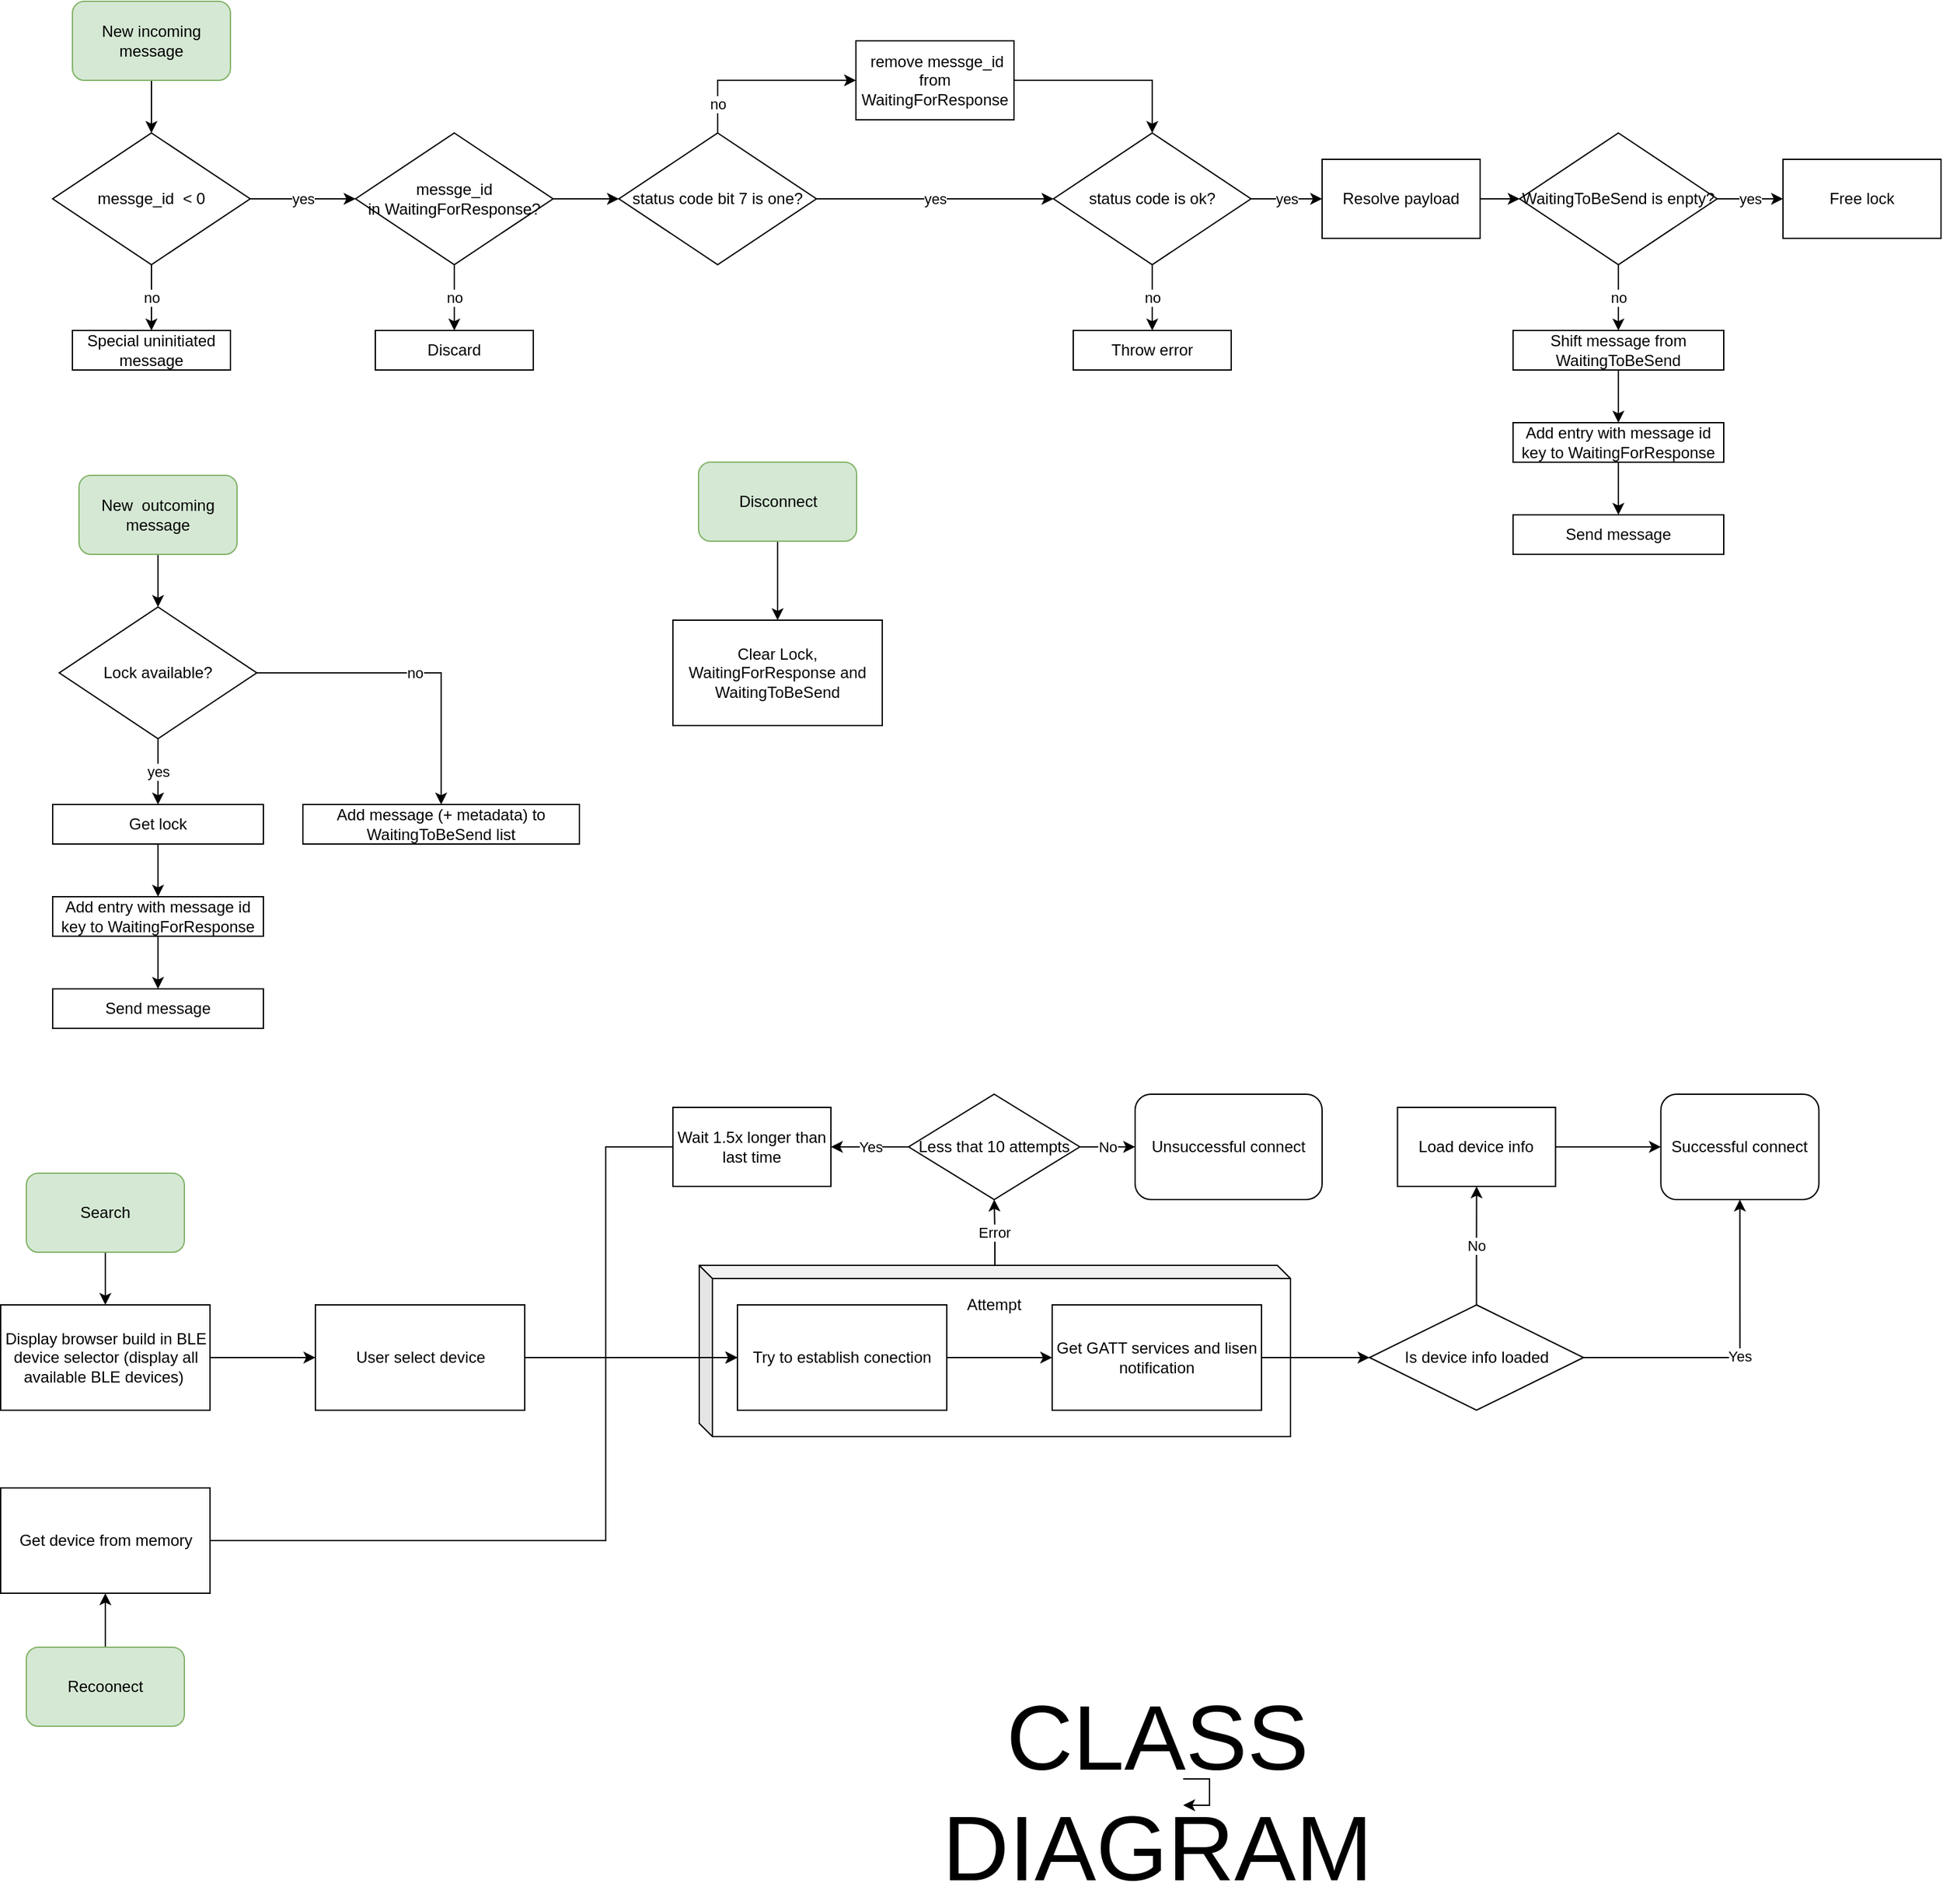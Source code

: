 <mxfile version="13.9.9" type="github">
  <diagram id="C5RBs43oDa-KdzZeNtuy" name="Page-1">
    <mxGraphModel dx="2031" dy="1134" grid="1" gridSize="10" guides="1" tooltips="1" connect="1" arrows="1" fold="1" page="1" pageScale="1" pageWidth="827" pageHeight="1169" math="0" shadow="0">
      <root>
        <mxCell id="WIyWlLk6GJQsqaUBKTNV-0" />
        <mxCell id="WIyWlLk6GJQsqaUBKTNV-1" parent="WIyWlLk6GJQsqaUBKTNV-0" />
        <mxCell id="F4NEJMLzwADMv4_Ogzno-10" value="Error" style="edgeStyle=orthogonalEdgeStyle;rounded=0;orthogonalLoop=1;jettySize=auto;html=1;entryX=0.5;entryY=1;entryDx=0;entryDy=0;" parent="WIyWlLk6GJQsqaUBKTNV-1" source="F4NEJMLzwADMv4_Ogzno-6" target="F4NEJMLzwADMv4_Ogzno-11" edge="1">
          <mxGeometry x="0.01" relative="1" as="geometry">
            <mxPoint x="775" y="950" as="targetPoint" />
            <Array as="points" />
            <mxPoint as="offset" />
          </mxGeometry>
        </mxCell>
        <mxCell id="F4NEJMLzwADMv4_Ogzno-6" value="" style="shape=cube;whiteSpace=wrap;html=1;boundedLbl=1;backgroundOutline=1;darkOpacity=0.05;darkOpacity2=0.1;size=10;" parent="WIyWlLk6GJQsqaUBKTNV-1" vertex="1">
          <mxGeometry x="551" y="1000" width="449" height="130" as="geometry" />
        </mxCell>
        <mxCell id="9E-DVvD8XDIGVB_MegTr-2" value="" style="edgeStyle=orthogonalEdgeStyle;rounded=0;orthogonalLoop=1;jettySize=auto;html=1;entryX=0.5;entryY=0;entryDx=0;entryDy=0;" parent="WIyWlLk6GJQsqaUBKTNV-1" source="9E-DVvD8XDIGVB_MegTr-0" target="9E-DVvD8XDIGVB_MegTr-3" edge="1">
          <mxGeometry relative="1" as="geometry">
            <mxPoint x="140" y="530" as="targetPoint" />
          </mxGeometry>
        </mxCell>
        <mxCell id="9E-DVvD8XDIGVB_MegTr-0" value="New&amp;nbsp; outcoming message" style="rounded=1;whiteSpace=wrap;html=1;fillColor=#d5e8d4;strokeColor=#82b366;" parent="WIyWlLk6GJQsqaUBKTNV-1" vertex="1">
          <mxGeometry x="80" y="400" width="120" height="60" as="geometry" />
        </mxCell>
        <mxCell id="9E-DVvD8XDIGVB_MegTr-7" value="yes" style="edgeStyle=orthogonalEdgeStyle;rounded=0;orthogonalLoop=1;jettySize=auto;html=1;" parent="WIyWlLk6GJQsqaUBKTNV-1" source="9E-DVvD8XDIGVB_MegTr-3" target="9E-DVvD8XDIGVB_MegTr-6" edge="1">
          <mxGeometry relative="1" as="geometry" />
        </mxCell>
        <mxCell id="9E-DVvD8XDIGVB_MegTr-14" value="no" style="edgeStyle=orthogonalEdgeStyle;rounded=0;orthogonalLoop=1;jettySize=auto;html=1;" parent="WIyWlLk6GJQsqaUBKTNV-1" source="9E-DVvD8XDIGVB_MegTr-3" target="9E-DVvD8XDIGVB_MegTr-13" edge="1">
          <mxGeometry relative="1" as="geometry" />
        </mxCell>
        <mxCell id="9E-DVvD8XDIGVB_MegTr-3" value="Lock available?" style="rhombus;whiteSpace=wrap;html=1;" parent="WIyWlLk6GJQsqaUBKTNV-1" vertex="1">
          <mxGeometry x="65" y="500" width="150" height="100" as="geometry" />
        </mxCell>
        <mxCell id="9E-DVvD8XDIGVB_MegTr-11" value="" style="edgeStyle=orthogonalEdgeStyle;rounded=0;orthogonalLoop=1;jettySize=auto;html=1;" parent="WIyWlLk6GJQsqaUBKTNV-1" source="9E-DVvD8XDIGVB_MegTr-6" target="9E-DVvD8XDIGVB_MegTr-9" edge="1">
          <mxGeometry relative="1" as="geometry" />
        </mxCell>
        <mxCell id="9E-DVvD8XDIGVB_MegTr-6" value="Get lock" style="whiteSpace=wrap;html=1;" parent="WIyWlLk6GJQsqaUBKTNV-1" vertex="1">
          <mxGeometry x="60" y="650" width="160" height="30" as="geometry" />
        </mxCell>
        <mxCell id="9E-DVvD8XDIGVB_MegTr-8" value="Send message" style="whiteSpace=wrap;html=1;" parent="WIyWlLk6GJQsqaUBKTNV-1" vertex="1">
          <mxGeometry x="60" y="790" width="160" height="30" as="geometry" />
        </mxCell>
        <mxCell id="9E-DVvD8XDIGVB_MegTr-12" value="" style="edgeStyle=orthogonalEdgeStyle;rounded=0;orthogonalLoop=1;jettySize=auto;html=1;" parent="WIyWlLk6GJQsqaUBKTNV-1" source="9E-DVvD8XDIGVB_MegTr-9" target="9E-DVvD8XDIGVB_MegTr-8" edge="1">
          <mxGeometry relative="1" as="geometry" />
        </mxCell>
        <mxCell id="9E-DVvD8XDIGVB_MegTr-9" value="Add entry with message id key to WaitingForResponse" style="whiteSpace=wrap;html=1;" parent="WIyWlLk6GJQsqaUBKTNV-1" vertex="1">
          <mxGeometry x="60" y="720" width="160" height="30" as="geometry" />
        </mxCell>
        <mxCell id="9E-DVvD8XDIGVB_MegTr-13" value="Add message (+ metadata) to WaitingToBeSend list" style="whiteSpace=wrap;html=1;" parent="WIyWlLk6GJQsqaUBKTNV-1" vertex="1">
          <mxGeometry x="250" y="650" width="210" height="30" as="geometry" />
        </mxCell>
        <mxCell id="9E-DVvD8XDIGVB_MegTr-15" value="" style="edgeStyle=orthogonalEdgeStyle;rounded=0;orthogonalLoop=1;jettySize=auto;html=1;entryX=0.5;entryY=0;entryDx=0;entryDy=0;" parent="WIyWlLk6GJQsqaUBKTNV-1" source="9E-DVvD8XDIGVB_MegTr-16" target="9E-DVvD8XDIGVB_MegTr-19" edge="1">
          <mxGeometry relative="1" as="geometry">
            <mxPoint x="135" y="170" as="targetPoint" />
          </mxGeometry>
        </mxCell>
        <mxCell id="9E-DVvD8XDIGVB_MegTr-16" value="New incoming message" style="rounded=1;whiteSpace=wrap;html=1;fillColor=#d5e8d4;strokeColor=#82b366;" parent="WIyWlLk6GJQsqaUBKTNV-1" vertex="1">
          <mxGeometry x="75" y="40" width="120" height="60" as="geometry" />
        </mxCell>
        <mxCell id="9E-DVvD8XDIGVB_MegTr-17" value="no" style="edgeStyle=orthogonalEdgeStyle;rounded=0;orthogonalLoop=1;jettySize=auto;html=1;" parent="WIyWlLk6GJQsqaUBKTNV-1" source="9E-DVvD8XDIGVB_MegTr-19" target="9E-DVvD8XDIGVB_MegTr-21" edge="1">
          <mxGeometry relative="1" as="geometry" />
        </mxCell>
        <mxCell id="9E-DVvD8XDIGVB_MegTr-28" value="yes" style="edgeStyle=orthogonalEdgeStyle;rounded=0;orthogonalLoop=1;jettySize=auto;html=1;" parent="WIyWlLk6GJQsqaUBKTNV-1" source="9E-DVvD8XDIGVB_MegTr-19" target="9E-DVvD8XDIGVB_MegTr-27" edge="1">
          <mxGeometry relative="1" as="geometry" />
        </mxCell>
        <mxCell id="9E-DVvD8XDIGVB_MegTr-19" value="messge_id&amp;nbsp; &amp;lt; 0" style="rhombus;whiteSpace=wrap;html=1;" parent="WIyWlLk6GJQsqaUBKTNV-1" vertex="1">
          <mxGeometry x="60" y="140" width="150" height="100" as="geometry" />
        </mxCell>
        <mxCell id="9E-DVvD8XDIGVB_MegTr-21" value="Special uninitiated message" style="whiteSpace=wrap;html=1;" parent="WIyWlLk6GJQsqaUBKTNV-1" vertex="1">
          <mxGeometry x="75" y="290" width="120" height="30" as="geometry" />
        </mxCell>
        <mxCell id="9E-DVvD8XDIGVB_MegTr-30" value="no" style="edgeStyle=orthogonalEdgeStyle;rounded=0;orthogonalLoop=1;jettySize=auto;html=1;" parent="WIyWlLk6GJQsqaUBKTNV-1" source="9E-DVvD8XDIGVB_MegTr-27" target="9E-DVvD8XDIGVB_MegTr-29" edge="1">
          <mxGeometry relative="1" as="geometry" />
        </mxCell>
        <mxCell id="9E-DVvD8XDIGVB_MegTr-64" value="" style="edgeStyle=orthogonalEdgeStyle;rounded=0;orthogonalLoop=1;jettySize=auto;html=1;" parent="WIyWlLk6GJQsqaUBKTNV-1" source="9E-DVvD8XDIGVB_MegTr-27" target="9E-DVvD8XDIGVB_MegTr-63" edge="1">
          <mxGeometry relative="1" as="geometry" />
        </mxCell>
        <mxCell id="9E-DVvD8XDIGVB_MegTr-27" value="&lt;span&gt;messge_id in&amp;nbsp;&lt;/span&gt;WaitingForResponse?" style="rhombus;whiteSpace=wrap;html=1;" parent="WIyWlLk6GJQsqaUBKTNV-1" vertex="1">
          <mxGeometry x="290" y="140" width="150" height="100" as="geometry" />
        </mxCell>
        <mxCell id="9E-DVvD8XDIGVB_MegTr-29" value="Discard" style="whiteSpace=wrap;html=1;" parent="WIyWlLk6GJQsqaUBKTNV-1" vertex="1">
          <mxGeometry x="305" y="290" width="120" height="30" as="geometry" />
        </mxCell>
        <mxCell id="9E-DVvD8XDIGVB_MegTr-34" value="no" style="edgeStyle=orthogonalEdgeStyle;rounded=0;orthogonalLoop=1;jettySize=auto;html=1;" parent="WIyWlLk6GJQsqaUBKTNV-1" source="9E-DVvD8XDIGVB_MegTr-31" target="9E-DVvD8XDIGVB_MegTr-33" edge="1">
          <mxGeometry relative="1" as="geometry" />
        </mxCell>
        <mxCell id="9E-DVvD8XDIGVB_MegTr-36" value="yes" style="edgeStyle=orthogonalEdgeStyle;rounded=0;orthogonalLoop=1;jettySize=auto;html=1;" parent="WIyWlLk6GJQsqaUBKTNV-1" source="9E-DVvD8XDIGVB_MegTr-31" target="9E-DVvD8XDIGVB_MegTr-35" edge="1">
          <mxGeometry relative="1" as="geometry" />
        </mxCell>
        <mxCell id="9E-DVvD8XDIGVB_MegTr-31" value="status code is ok?" style="rhombus;whiteSpace=wrap;html=1;" parent="WIyWlLk6GJQsqaUBKTNV-1" vertex="1">
          <mxGeometry x="820" y="140" width="150" height="100" as="geometry" />
        </mxCell>
        <mxCell id="9E-DVvD8XDIGVB_MegTr-33" value="Throw error" style="whiteSpace=wrap;html=1;" parent="WIyWlLk6GJQsqaUBKTNV-1" vertex="1">
          <mxGeometry x="835" y="290" width="120" height="30" as="geometry" />
        </mxCell>
        <mxCell id="9E-DVvD8XDIGVB_MegTr-45" value="" style="edgeStyle=orthogonalEdgeStyle;rounded=0;orthogonalLoop=1;jettySize=auto;html=1;" parent="WIyWlLk6GJQsqaUBKTNV-1" source="9E-DVvD8XDIGVB_MegTr-35" target="9E-DVvD8XDIGVB_MegTr-43" edge="1">
          <mxGeometry relative="1" as="geometry" />
        </mxCell>
        <mxCell id="9E-DVvD8XDIGVB_MegTr-35" value="Resolve payload" style="whiteSpace=wrap;html=1;" parent="WIyWlLk6GJQsqaUBKTNV-1" vertex="1">
          <mxGeometry x="1024" y="160" width="120" height="60" as="geometry" />
        </mxCell>
        <mxCell id="9E-DVvD8XDIGVB_MegTr-39" value="" style="edgeStyle=orthogonalEdgeStyle;rounded=0;orthogonalLoop=1;jettySize=auto;html=1;" parent="WIyWlLk6GJQsqaUBKTNV-1" source="9E-DVvD8XDIGVB_MegTr-37" target="9E-DVvD8XDIGVB_MegTr-31" edge="1">
          <mxGeometry relative="1" as="geometry" />
        </mxCell>
        <mxCell id="9E-DVvD8XDIGVB_MegTr-37" value="&amp;nbsp;remove messge_id from WaitingForResponse" style="whiteSpace=wrap;html=1;" parent="WIyWlLk6GJQsqaUBKTNV-1" vertex="1">
          <mxGeometry x="670" y="70" width="120" height="60" as="geometry" />
        </mxCell>
        <mxCell id="9E-DVvD8XDIGVB_MegTr-56" value="no" style="edgeStyle=orthogonalEdgeStyle;rounded=0;orthogonalLoop=1;jettySize=auto;html=1;" parent="WIyWlLk6GJQsqaUBKTNV-1" source="9E-DVvD8XDIGVB_MegTr-43" target="9E-DVvD8XDIGVB_MegTr-54" edge="1">
          <mxGeometry relative="1" as="geometry" />
        </mxCell>
        <mxCell id="9E-DVvD8XDIGVB_MegTr-61" value="yes" style="edgeStyle=orthogonalEdgeStyle;rounded=0;orthogonalLoop=1;jettySize=auto;html=1;" parent="WIyWlLk6GJQsqaUBKTNV-1" source="9E-DVvD8XDIGVB_MegTr-43" target="9E-DVvD8XDIGVB_MegTr-60" edge="1">
          <mxGeometry relative="1" as="geometry" />
        </mxCell>
        <mxCell id="9E-DVvD8XDIGVB_MegTr-43" value="&lt;span&gt;WaitingToBeSend is enpty?&lt;/span&gt;" style="rhombus;whiteSpace=wrap;html=1;" parent="WIyWlLk6GJQsqaUBKTNV-1" vertex="1">
          <mxGeometry x="1174" y="140" width="150" height="100" as="geometry" />
        </mxCell>
        <mxCell id="9E-DVvD8XDIGVB_MegTr-50" value="Send message" style="whiteSpace=wrap;html=1;" parent="WIyWlLk6GJQsqaUBKTNV-1" vertex="1">
          <mxGeometry x="1169" y="430" width="160" height="30" as="geometry" />
        </mxCell>
        <mxCell id="9E-DVvD8XDIGVB_MegTr-51" value="" style="edgeStyle=orthogonalEdgeStyle;rounded=0;orthogonalLoop=1;jettySize=auto;html=1;" parent="WIyWlLk6GJQsqaUBKTNV-1" source="9E-DVvD8XDIGVB_MegTr-52" target="9E-DVvD8XDIGVB_MegTr-50" edge="1">
          <mxGeometry relative="1" as="geometry" />
        </mxCell>
        <mxCell id="9E-DVvD8XDIGVB_MegTr-52" value="Add entry with message id key to WaitingForResponse" style="whiteSpace=wrap;html=1;" parent="WIyWlLk6GJQsqaUBKTNV-1" vertex="1">
          <mxGeometry x="1169" y="360" width="160" height="30" as="geometry" />
        </mxCell>
        <mxCell id="9E-DVvD8XDIGVB_MegTr-57" value="" style="edgeStyle=orthogonalEdgeStyle;rounded=0;orthogonalLoop=1;jettySize=auto;html=1;" parent="WIyWlLk6GJQsqaUBKTNV-1" source="9E-DVvD8XDIGVB_MegTr-54" target="9E-DVvD8XDIGVB_MegTr-52" edge="1">
          <mxGeometry relative="1" as="geometry" />
        </mxCell>
        <mxCell id="9E-DVvD8XDIGVB_MegTr-54" value="Shift message from WaitingToBeSend" style="whiteSpace=wrap;html=1;" parent="WIyWlLk6GJQsqaUBKTNV-1" vertex="1">
          <mxGeometry x="1169" y="290" width="160" height="30" as="geometry" />
        </mxCell>
        <mxCell id="9E-DVvD8XDIGVB_MegTr-60" value="Free lock" style="whiteSpace=wrap;html=1;" parent="WIyWlLk6GJQsqaUBKTNV-1" vertex="1">
          <mxGeometry x="1374" y="160" width="120" height="60" as="geometry" />
        </mxCell>
        <mxCell id="9E-DVvD8XDIGVB_MegTr-70" value="" style="edgeStyle=orthogonalEdgeStyle;rounded=0;orthogonalLoop=1;jettySize=auto;html=1;" parent="WIyWlLk6GJQsqaUBKTNV-1" source="9E-DVvD8XDIGVB_MegTr-62" target="9E-DVvD8XDIGVB_MegTr-69" edge="1">
          <mxGeometry relative="1" as="geometry" />
        </mxCell>
        <mxCell id="9E-DVvD8XDIGVB_MegTr-62" value="Disconnect" style="rounded=1;whiteSpace=wrap;html=1;fillColor=#d5e8d4;strokeColor=#82b366;" parent="WIyWlLk6GJQsqaUBKTNV-1" vertex="1">
          <mxGeometry x="550.5" y="390" width="120" height="60" as="geometry" />
        </mxCell>
        <mxCell id="9E-DVvD8XDIGVB_MegTr-67" value="yes" style="edgeStyle=orthogonalEdgeStyle;rounded=0;orthogonalLoop=1;jettySize=auto;html=1;entryX=0;entryY=0.5;entryDx=0;entryDy=0;" parent="WIyWlLk6GJQsqaUBKTNV-1" source="9E-DVvD8XDIGVB_MegTr-63" target="9E-DVvD8XDIGVB_MegTr-31" edge="1">
          <mxGeometry relative="1" as="geometry" />
        </mxCell>
        <mxCell id="9E-DVvD8XDIGVB_MegTr-68" value="no" style="edgeStyle=orthogonalEdgeStyle;rounded=0;orthogonalLoop=1;jettySize=auto;html=1;entryX=0;entryY=0.5;entryDx=0;entryDy=0;exitX=0.443;exitY=0.078;exitDx=0;exitDy=0;exitPerimeter=0;" parent="WIyWlLk6GJQsqaUBKTNV-1" source="9E-DVvD8XDIGVB_MegTr-63" target="9E-DVvD8XDIGVB_MegTr-37" edge="1">
          <mxGeometry relative="1" as="geometry">
            <Array as="points">
              <mxPoint x="557" y="190" />
              <mxPoint x="565" y="190" />
              <mxPoint x="565" y="100" />
            </Array>
          </mxGeometry>
        </mxCell>
        <mxCell id="9E-DVvD8XDIGVB_MegTr-63" value="status code bit 7 is one?" style="rhombus;whiteSpace=wrap;html=1;" parent="WIyWlLk6GJQsqaUBKTNV-1" vertex="1">
          <mxGeometry x="490" y="140" width="150" height="100" as="geometry" />
        </mxCell>
        <mxCell id="9E-DVvD8XDIGVB_MegTr-69" value="Clear Lock, WaitingForResponse and WaitingToBeSend" style="whiteSpace=wrap;html=1;" parent="WIyWlLk6GJQsqaUBKTNV-1" vertex="1">
          <mxGeometry x="531" y="510" width="159" height="80" as="geometry" />
        </mxCell>
        <mxCell id="F4NEJMLzwADMv4_Ogzno-17" value="" style="edgeStyle=orthogonalEdgeStyle;rounded=0;orthogonalLoop=1;jettySize=auto;html=1;" parent="WIyWlLk6GJQsqaUBKTNV-1" source="F4NEJMLzwADMv4_Ogzno-0" target="F4NEJMLzwADMv4_Ogzno-1" edge="1">
          <mxGeometry relative="1" as="geometry" />
        </mxCell>
        <mxCell id="F4NEJMLzwADMv4_Ogzno-0" value="Search" style="rounded=1;whiteSpace=wrap;html=1;fillColor=#d5e8d4;strokeColor=#82b366;" parent="WIyWlLk6GJQsqaUBKTNV-1" vertex="1">
          <mxGeometry x="40" y="930" width="120" height="60" as="geometry" />
        </mxCell>
        <mxCell id="F4NEJMLzwADMv4_Ogzno-3" value="" style="edgeStyle=orthogonalEdgeStyle;rounded=0;orthogonalLoop=1;jettySize=auto;html=1;" parent="WIyWlLk6GJQsqaUBKTNV-1" source="F4NEJMLzwADMv4_Ogzno-1" target="F4NEJMLzwADMv4_Ogzno-2" edge="1">
          <mxGeometry relative="1" as="geometry" />
        </mxCell>
        <mxCell id="F4NEJMLzwADMv4_Ogzno-1" value="Display browser build in BLE device selector (display all available BLE devices)&amp;nbsp;" style="whiteSpace=wrap;html=1;" parent="WIyWlLk6GJQsqaUBKTNV-1" vertex="1">
          <mxGeometry x="20.5" y="1030" width="159" height="80" as="geometry" />
        </mxCell>
        <mxCell id="F4NEJMLzwADMv4_Ogzno-5" value="" style="edgeStyle=orthogonalEdgeStyle;rounded=0;orthogonalLoop=1;jettySize=auto;html=1;" parent="WIyWlLk6GJQsqaUBKTNV-1" source="F4NEJMLzwADMv4_Ogzno-2" target="F4NEJMLzwADMv4_Ogzno-4" edge="1">
          <mxGeometry relative="1" as="geometry" />
        </mxCell>
        <mxCell id="F4NEJMLzwADMv4_Ogzno-2" value="User select device" style="whiteSpace=wrap;html=1;" parent="WIyWlLk6GJQsqaUBKTNV-1" vertex="1">
          <mxGeometry x="259.5" y="1030" width="159" height="80" as="geometry" />
        </mxCell>
        <mxCell id="F4NEJMLzwADMv4_Ogzno-8" value="" style="edgeStyle=orthogonalEdgeStyle;rounded=0;orthogonalLoop=1;jettySize=auto;html=1;" parent="WIyWlLk6GJQsqaUBKTNV-1" source="F4NEJMLzwADMv4_Ogzno-4" target="F4NEJMLzwADMv4_Ogzno-7" edge="1">
          <mxGeometry relative="1" as="geometry" />
        </mxCell>
        <mxCell id="F4NEJMLzwADMv4_Ogzno-4" value="Try to establish conection" style="whiteSpace=wrap;html=1;" parent="WIyWlLk6GJQsqaUBKTNV-1" vertex="1">
          <mxGeometry x="580" y="1030" width="159" height="80" as="geometry" />
        </mxCell>
        <mxCell id="F4NEJMLzwADMv4_Ogzno-26" value="" style="edgeStyle=orthogonalEdgeStyle;rounded=0;orthogonalLoop=1;jettySize=auto;html=1;" parent="WIyWlLk6GJQsqaUBKTNV-1" source="F4NEJMLzwADMv4_Ogzno-7" target="F4NEJMLzwADMv4_Ogzno-25" edge="1">
          <mxGeometry relative="1" as="geometry" />
        </mxCell>
        <mxCell id="F4NEJMLzwADMv4_Ogzno-7" value="Get GATT services and lisen notification" style="whiteSpace=wrap;html=1;" parent="WIyWlLk6GJQsqaUBKTNV-1" vertex="1">
          <mxGeometry x="819" y="1030" width="159" height="80" as="geometry" />
        </mxCell>
        <mxCell id="F4NEJMLzwADMv4_Ogzno-13" value="Yes" style="edgeStyle=orthogonalEdgeStyle;rounded=0;orthogonalLoop=1;jettySize=auto;html=1;" parent="WIyWlLk6GJQsqaUBKTNV-1" source="F4NEJMLzwADMv4_Ogzno-11" target="F4NEJMLzwADMv4_Ogzno-12" edge="1">
          <mxGeometry relative="1" as="geometry" />
        </mxCell>
        <mxCell id="F4NEJMLzwADMv4_Ogzno-16" value="No" style="edgeStyle=orthogonalEdgeStyle;rounded=0;orthogonalLoop=1;jettySize=auto;html=1;" parent="WIyWlLk6GJQsqaUBKTNV-1" source="F4NEJMLzwADMv4_Ogzno-11" target="F4NEJMLzwADMv4_Ogzno-15" edge="1">
          <mxGeometry relative="1" as="geometry" />
        </mxCell>
        <mxCell id="F4NEJMLzwADMv4_Ogzno-11" value="Less that 10 attempts" style="rhombus;whiteSpace=wrap;html=1;" parent="WIyWlLk6GJQsqaUBKTNV-1" vertex="1">
          <mxGeometry x="710" y="870" width="130" height="80" as="geometry" />
        </mxCell>
        <mxCell id="F4NEJMLzwADMv4_Ogzno-14" style="edgeStyle=orthogonalEdgeStyle;rounded=0;orthogonalLoop=1;jettySize=auto;html=1;entryX=0;entryY=0.5;entryDx=0;entryDy=0;" parent="WIyWlLk6GJQsqaUBKTNV-1" source="F4NEJMLzwADMv4_Ogzno-12" target="F4NEJMLzwADMv4_Ogzno-4" edge="1">
          <mxGeometry relative="1" as="geometry">
            <Array as="points">
              <mxPoint x="480" y="910" />
              <mxPoint x="480" y="1070" />
            </Array>
          </mxGeometry>
        </mxCell>
        <mxCell id="F4NEJMLzwADMv4_Ogzno-12" value="Wait 1.5x longer than last time" style="whiteSpace=wrap;html=1;" parent="WIyWlLk6GJQsqaUBKTNV-1" vertex="1">
          <mxGeometry x="531" y="880" width="120" height="60" as="geometry" />
        </mxCell>
        <mxCell id="F4NEJMLzwADMv4_Ogzno-15" value="Unsuccessful connect" style="rounded=1;whiteSpace=wrap;html=1;fontFamily=Helvetica;fontSize=12;fontColor=#000000;align=center;strokeColor=#000000;fillColor=#ffffff;" parent="WIyWlLk6GJQsqaUBKTNV-1" vertex="1">
          <mxGeometry x="882" y="870" width="142" height="80" as="geometry" />
        </mxCell>
        <mxCell id="F4NEJMLzwADMv4_Ogzno-21" value="" style="edgeStyle=orthogonalEdgeStyle;rounded=0;orthogonalLoop=1;jettySize=auto;html=1;" parent="WIyWlLk6GJQsqaUBKTNV-1" source="F4NEJMLzwADMv4_Ogzno-18" target="F4NEJMLzwADMv4_Ogzno-19" edge="1">
          <mxGeometry relative="1" as="geometry" />
        </mxCell>
        <mxCell id="F4NEJMLzwADMv4_Ogzno-18" value="Recoonect" style="rounded=1;whiteSpace=wrap;html=1;fillColor=#d5e8d4;strokeColor=#82b366;" parent="WIyWlLk6GJQsqaUBKTNV-1" vertex="1">
          <mxGeometry x="40" y="1290" width="120" height="60" as="geometry" />
        </mxCell>
        <mxCell id="F4NEJMLzwADMv4_Ogzno-22" style="edgeStyle=orthogonalEdgeStyle;rounded=0;orthogonalLoop=1;jettySize=auto;html=1;entryX=0;entryY=0.5;entryDx=0;entryDy=0;" parent="WIyWlLk6GJQsqaUBKTNV-1" source="F4NEJMLzwADMv4_Ogzno-19" target="F4NEJMLzwADMv4_Ogzno-4" edge="1">
          <mxGeometry relative="1" as="geometry">
            <Array as="points">
              <mxPoint x="480" y="1209" />
              <mxPoint x="480" y="1070" />
            </Array>
          </mxGeometry>
        </mxCell>
        <mxCell id="F4NEJMLzwADMv4_Ogzno-19" value="Get device from memory" style="whiteSpace=wrap;html=1;" parent="WIyWlLk6GJQsqaUBKTNV-1" vertex="1">
          <mxGeometry x="20.5" y="1169" width="159" height="80" as="geometry" />
        </mxCell>
        <mxCell id="F4NEJMLzwADMv4_Ogzno-28" value="No" style="edgeStyle=orthogonalEdgeStyle;rounded=0;orthogonalLoop=1;jettySize=auto;html=1;" parent="WIyWlLk6GJQsqaUBKTNV-1" source="F4NEJMLzwADMv4_Ogzno-25" target="F4NEJMLzwADMv4_Ogzno-27" edge="1">
          <mxGeometry relative="1" as="geometry" />
        </mxCell>
        <mxCell id="F4NEJMLzwADMv4_Ogzno-32" value="Yes" style="edgeStyle=orthogonalEdgeStyle;rounded=0;orthogonalLoop=1;jettySize=auto;html=1;entryX=0.5;entryY=1;entryDx=0;entryDy=0;" parent="WIyWlLk6GJQsqaUBKTNV-1" source="F4NEJMLzwADMv4_Ogzno-25" target="F4NEJMLzwADMv4_Ogzno-29" edge="1">
          <mxGeometry relative="1" as="geometry" />
        </mxCell>
        <mxCell id="F4NEJMLzwADMv4_Ogzno-25" value="Is device info loaded" style="rhombus;whiteSpace=wrap;html=1;" parent="WIyWlLk6GJQsqaUBKTNV-1" vertex="1">
          <mxGeometry x="1060" y="1030" width="162.5" height="80" as="geometry" />
        </mxCell>
        <mxCell id="F4NEJMLzwADMv4_Ogzno-30" value="" style="edgeStyle=orthogonalEdgeStyle;rounded=0;orthogonalLoop=1;jettySize=auto;html=1;" parent="WIyWlLk6GJQsqaUBKTNV-1" source="F4NEJMLzwADMv4_Ogzno-27" target="F4NEJMLzwADMv4_Ogzno-29" edge="1">
          <mxGeometry relative="1" as="geometry" />
        </mxCell>
        <mxCell id="F4NEJMLzwADMv4_Ogzno-27" value="Load device info" style="whiteSpace=wrap;html=1;" parent="WIyWlLk6GJQsqaUBKTNV-1" vertex="1">
          <mxGeometry x="1081.25" y="880" width="120" height="60" as="geometry" />
        </mxCell>
        <mxCell id="F4NEJMLzwADMv4_Ogzno-29" value="&lt;span&gt;Successful connect&lt;/span&gt;" style="rounded=1;whiteSpace=wrap;html=1;fontFamily=Helvetica;fontSize=12;fontColor=#000000;align=center;strokeColor=#000000;fillColor=#ffffff;" parent="WIyWlLk6GJQsqaUBKTNV-1" vertex="1">
          <mxGeometry x="1281.25" y="870" width="120" height="80" as="geometry" />
        </mxCell>
        <mxCell id="F4NEJMLzwADMv4_Ogzno-33" value="Attempt" style="text;html=1;strokeColor=none;fillColor=none;align=center;verticalAlign=middle;whiteSpace=wrap;rounded=0;" parent="WIyWlLk6GJQsqaUBKTNV-1" vertex="1">
          <mxGeometry x="755" y="1020" width="40" height="20" as="geometry" />
        </mxCell>
        <mxCell id="jaVUkUkzj-2KPpZ6eJnQ-0" value="&lt;span style=&quot;font-size: 70px&quot;&gt;CLASS DIAGRAM&lt;/span&gt;" style="text;html=1;strokeColor=none;fillColor=none;align=center;verticalAlign=middle;whiteSpace=wrap;rounded=0;" vertex="1" parent="WIyWlLk6GJQsqaUBKTNV-1">
          <mxGeometry x="878.5" y="1390" width="40" height="20" as="geometry" />
        </mxCell>
        <mxCell id="jaVUkUkzj-2KPpZ6eJnQ-1" style="edgeStyle=orthogonalEdgeStyle;rounded=0;orthogonalLoop=1;jettySize=auto;html=1;" edge="1" parent="WIyWlLk6GJQsqaUBKTNV-1" source="jaVUkUkzj-2KPpZ6eJnQ-0" target="jaVUkUkzj-2KPpZ6eJnQ-0">
          <mxGeometry relative="1" as="geometry" />
        </mxCell>
      </root>
    </mxGraphModel>
  </diagram>
</mxfile>
